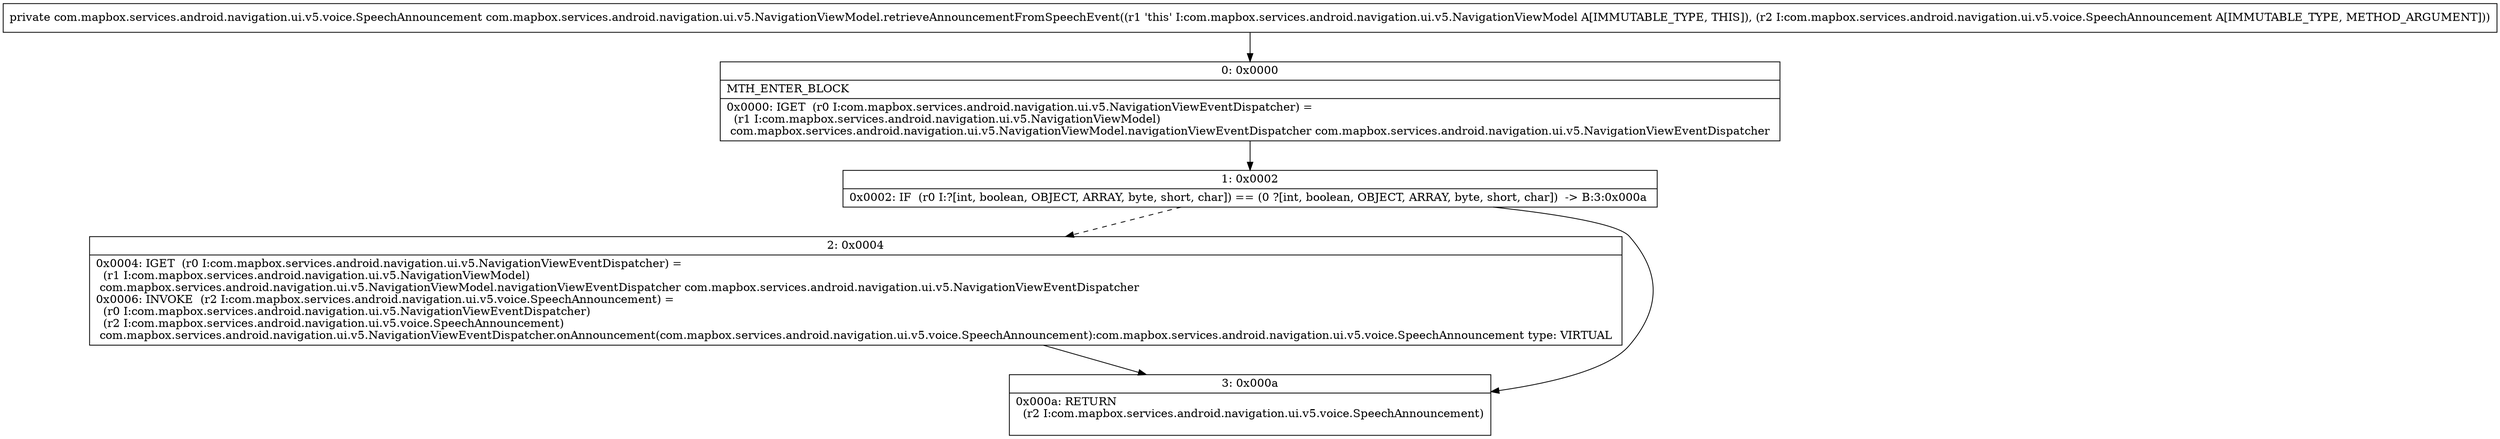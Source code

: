 digraph "CFG forcom.mapbox.services.android.navigation.ui.v5.NavigationViewModel.retrieveAnnouncementFromSpeechEvent(Lcom\/mapbox\/services\/android\/navigation\/ui\/v5\/voice\/SpeechAnnouncement;)Lcom\/mapbox\/services\/android\/navigation\/ui\/v5\/voice\/SpeechAnnouncement;" {
Node_0 [shape=record,label="{0\:\ 0x0000|MTH_ENTER_BLOCK\l|0x0000: IGET  (r0 I:com.mapbox.services.android.navigation.ui.v5.NavigationViewEventDispatcher) = \l  (r1 I:com.mapbox.services.android.navigation.ui.v5.NavigationViewModel)\l com.mapbox.services.android.navigation.ui.v5.NavigationViewModel.navigationViewEventDispatcher com.mapbox.services.android.navigation.ui.v5.NavigationViewEventDispatcher \l}"];
Node_1 [shape=record,label="{1\:\ 0x0002|0x0002: IF  (r0 I:?[int, boolean, OBJECT, ARRAY, byte, short, char]) == (0 ?[int, boolean, OBJECT, ARRAY, byte, short, char])  \-\> B:3:0x000a \l}"];
Node_2 [shape=record,label="{2\:\ 0x0004|0x0004: IGET  (r0 I:com.mapbox.services.android.navigation.ui.v5.NavigationViewEventDispatcher) = \l  (r1 I:com.mapbox.services.android.navigation.ui.v5.NavigationViewModel)\l com.mapbox.services.android.navigation.ui.v5.NavigationViewModel.navigationViewEventDispatcher com.mapbox.services.android.navigation.ui.v5.NavigationViewEventDispatcher \l0x0006: INVOKE  (r2 I:com.mapbox.services.android.navigation.ui.v5.voice.SpeechAnnouncement) = \l  (r0 I:com.mapbox.services.android.navigation.ui.v5.NavigationViewEventDispatcher)\l  (r2 I:com.mapbox.services.android.navigation.ui.v5.voice.SpeechAnnouncement)\l com.mapbox.services.android.navigation.ui.v5.NavigationViewEventDispatcher.onAnnouncement(com.mapbox.services.android.navigation.ui.v5.voice.SpeechAnnouncement):com.mapbox.services.android.navigation.ui.v5.voice.SpeechAnnouncement type: VIRTUAL \l}"];
Node_3 [shape=record,label="{3\:\ 0x000a|0x000a: RETURN  \l  (r2 I:com.mapbox.services.android.navigation.ui.v5.voice.SpeechAnnouncement)\l \l}"];
MethodNode[shape=record,label="{private com.mapbox.services.android.navigation.ui.v5.voice.SpeechAnnouncement com.mapbox.services.android.navigation.ui.v5.NavigationViewModel.retrieveAnnouncementFromSpeechEvent((r1 'this' I:com.mapbox.services.android.navigation.ui.v5.NavigationViewModel A[IMMUTABLE_TYPE, THIS]), (r2 I:com.mapbox.services.android.navigation.ui.v5.voice.SpeechAnnouncement A[IMMUTABLE_TYPE, METHOD_ARGUMENT])) }"];
MethodNode -> Node_0;
Node_0 -> Node_1;
Node_1 -> Node_2[style=dashed];
Node_1 -> Node_3;
Node_2 -> Node_3;
}

